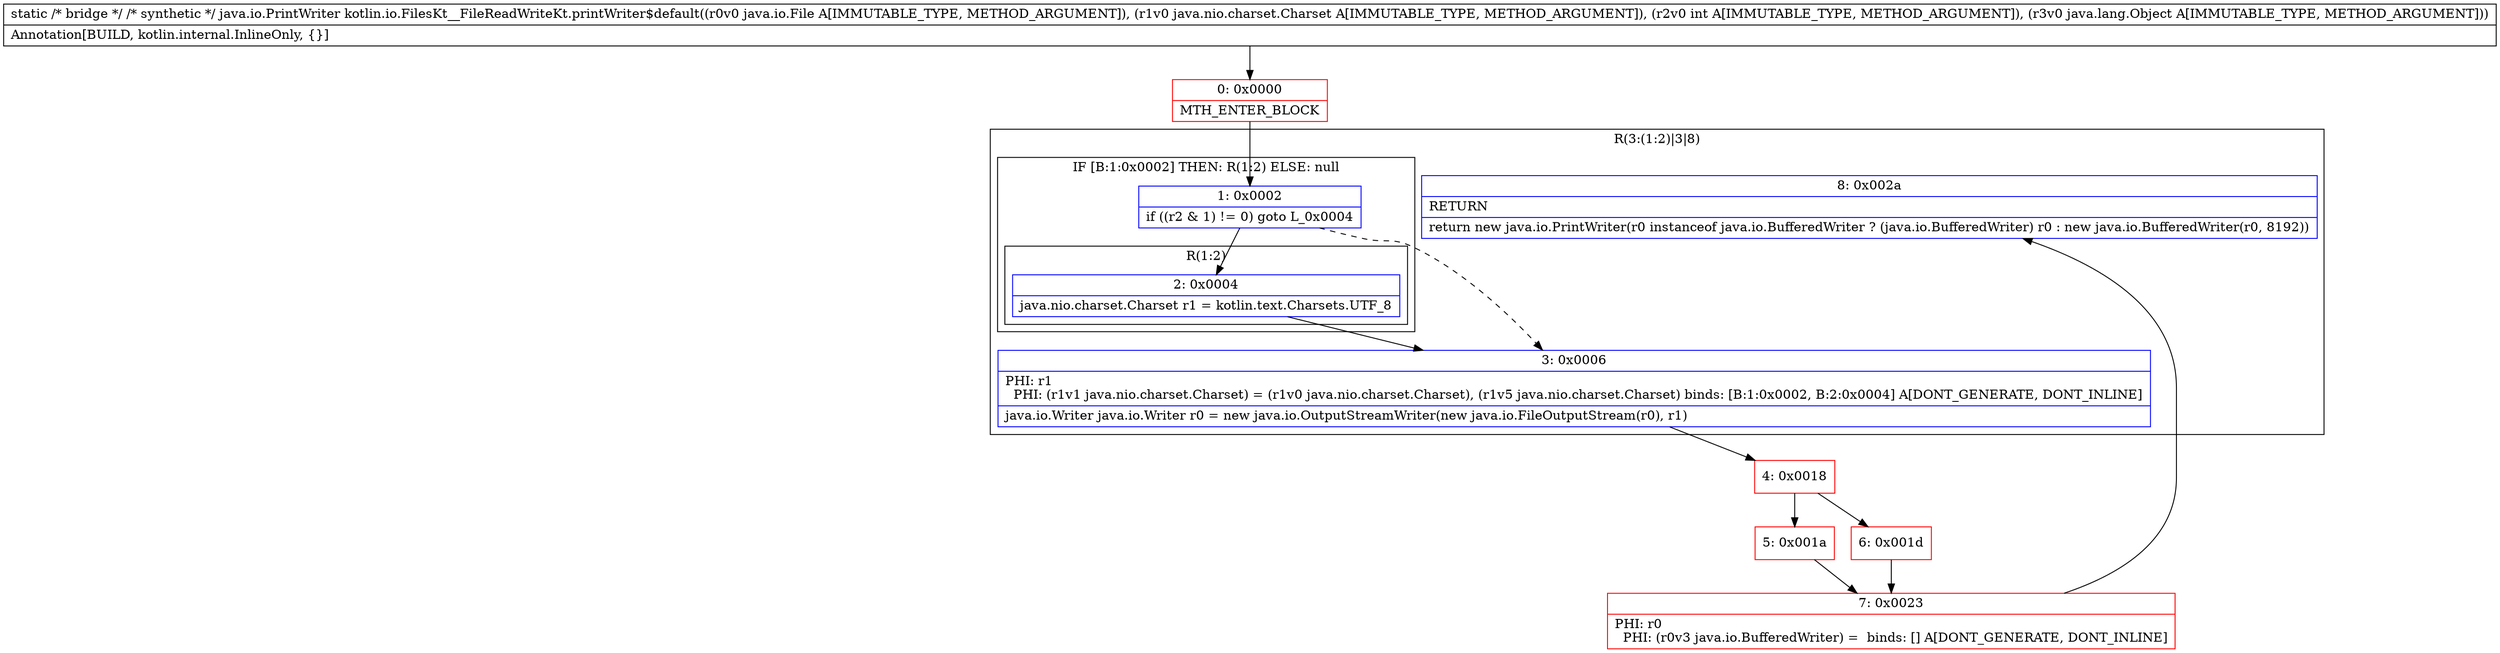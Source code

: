 digraph "CFG forkotlin.io.FilesKt__FileReadWriteKt.printWriter$default(Ljava\/io\/File;Ljava\/nio\/charset\/Charset;ILjava\/lang\/Object;)Ljava\/io\/PrintWriter;" {
subgraph cluster_Region_287337542 {
label = "R(3:(1:2)|3|8)";
node [shape=record,color=blue];
subgraph cluster_IfRegion_1649214989 {
label = "IF [B:1:0x0002] THEN: R(1:2) ELSE: null";
node [shape=record,color=blue];
Node_1 [shape=record,label="{1\:\ 0x0002|if ((r2 & 1) != 0) goto L_0x0004\l}"];
subgraph cluster_Region_1359153743 {
label = "R(1:2)";
node [shape=record,color=blue];
Node_2 [shape=record,label="{2\:\ 0x0004|java.nio.charset.Charset r1 = kotlin.text.Charsets.UTF_8\l}"];
}
}
Node_3 [shape=record,label="{3\:\ 0x0006|PHI: r1 \l  PHI: (r1v1 java.nio.charset.Charset) = (r1v0 java.nio.charset.Charset), (r1v5 java.nio.charset.Charset) binds: [B:1:0x0002, B:2:0x0004] A[DONT_GENERATE, DONT_INLINE]\l|java.io.Writer java.io.Writer r0 = new java.io.OutputStreamWriter(new java.io.FileOutputStream(r0), r1)\l}"];
Node_8 [shape=record,label="{8\:\ 0x002a|RETURN\l|return new java.io.PrintWriter(r0 instanceof java.io.BufferedWriter ? (java.io.BufferedWriter) r0 : new java.io.BufferedWriter(r0, 8192))\l}"];
}
Node_0 [shape=record,color=red,label="{0\:\ 0x0000|MTH_ENTER_BLOCK\l}"];
Node_4 [shape=record,color=red,label="{4\:\ 0x0018}"];
Node_5 [shape=record,color=red,label="{5\:\ 0x001a}"];
Node_6 [shape=record,color=red,label="{6\:\ 0x001d}"];
Node_7 [shape=record,color=red,label="{7\:\ 0x0023|PHI: r0 \l  PHI: (r0v3 java.io.BufferedWriter) =  binds: [] A[DONT_GENERATE, DONT_INLINE]\l}"];
MethodNode[shape=record,label="{static \/* bridge *\/ \/* synthetic *\/ java.io.PrintWriter kotlin.io.FilesKt__FileReadWriteKt.printWriter$default((r0v0 java.io.File A[IMMUTABLE_TYPE, METHOD_ARGUMENT]), (r1v0 java.nio.charset.Charset A[IMMUTABLE_TYPE, METHOD_ARGUMENT]), (r2v0 int A[IMMUTABLE_TYPE, METHOD_ARGUMENT]), (r3v0 java.lang.Object A[IMMUTABLE_TYPE, METHOD_ARGUMENT]))  | Annotation[BUILD, kotlin.internal.InlineOnly, \{\}]\l}"];
MethodNode -> Node_0;
Node_1 -> Node_2;
Node_1 -> Node_3[style=dashed];
Node_2 -> Node_3;
Node_3 -> Node_4;
Node_0 -> Node_1;
Node_4 -> Node_5;
Node_4 -> Node_6;
Node_5 -> Node_7;
Node_6 -> Node_7;
Node_7 -> Node_8;
}

